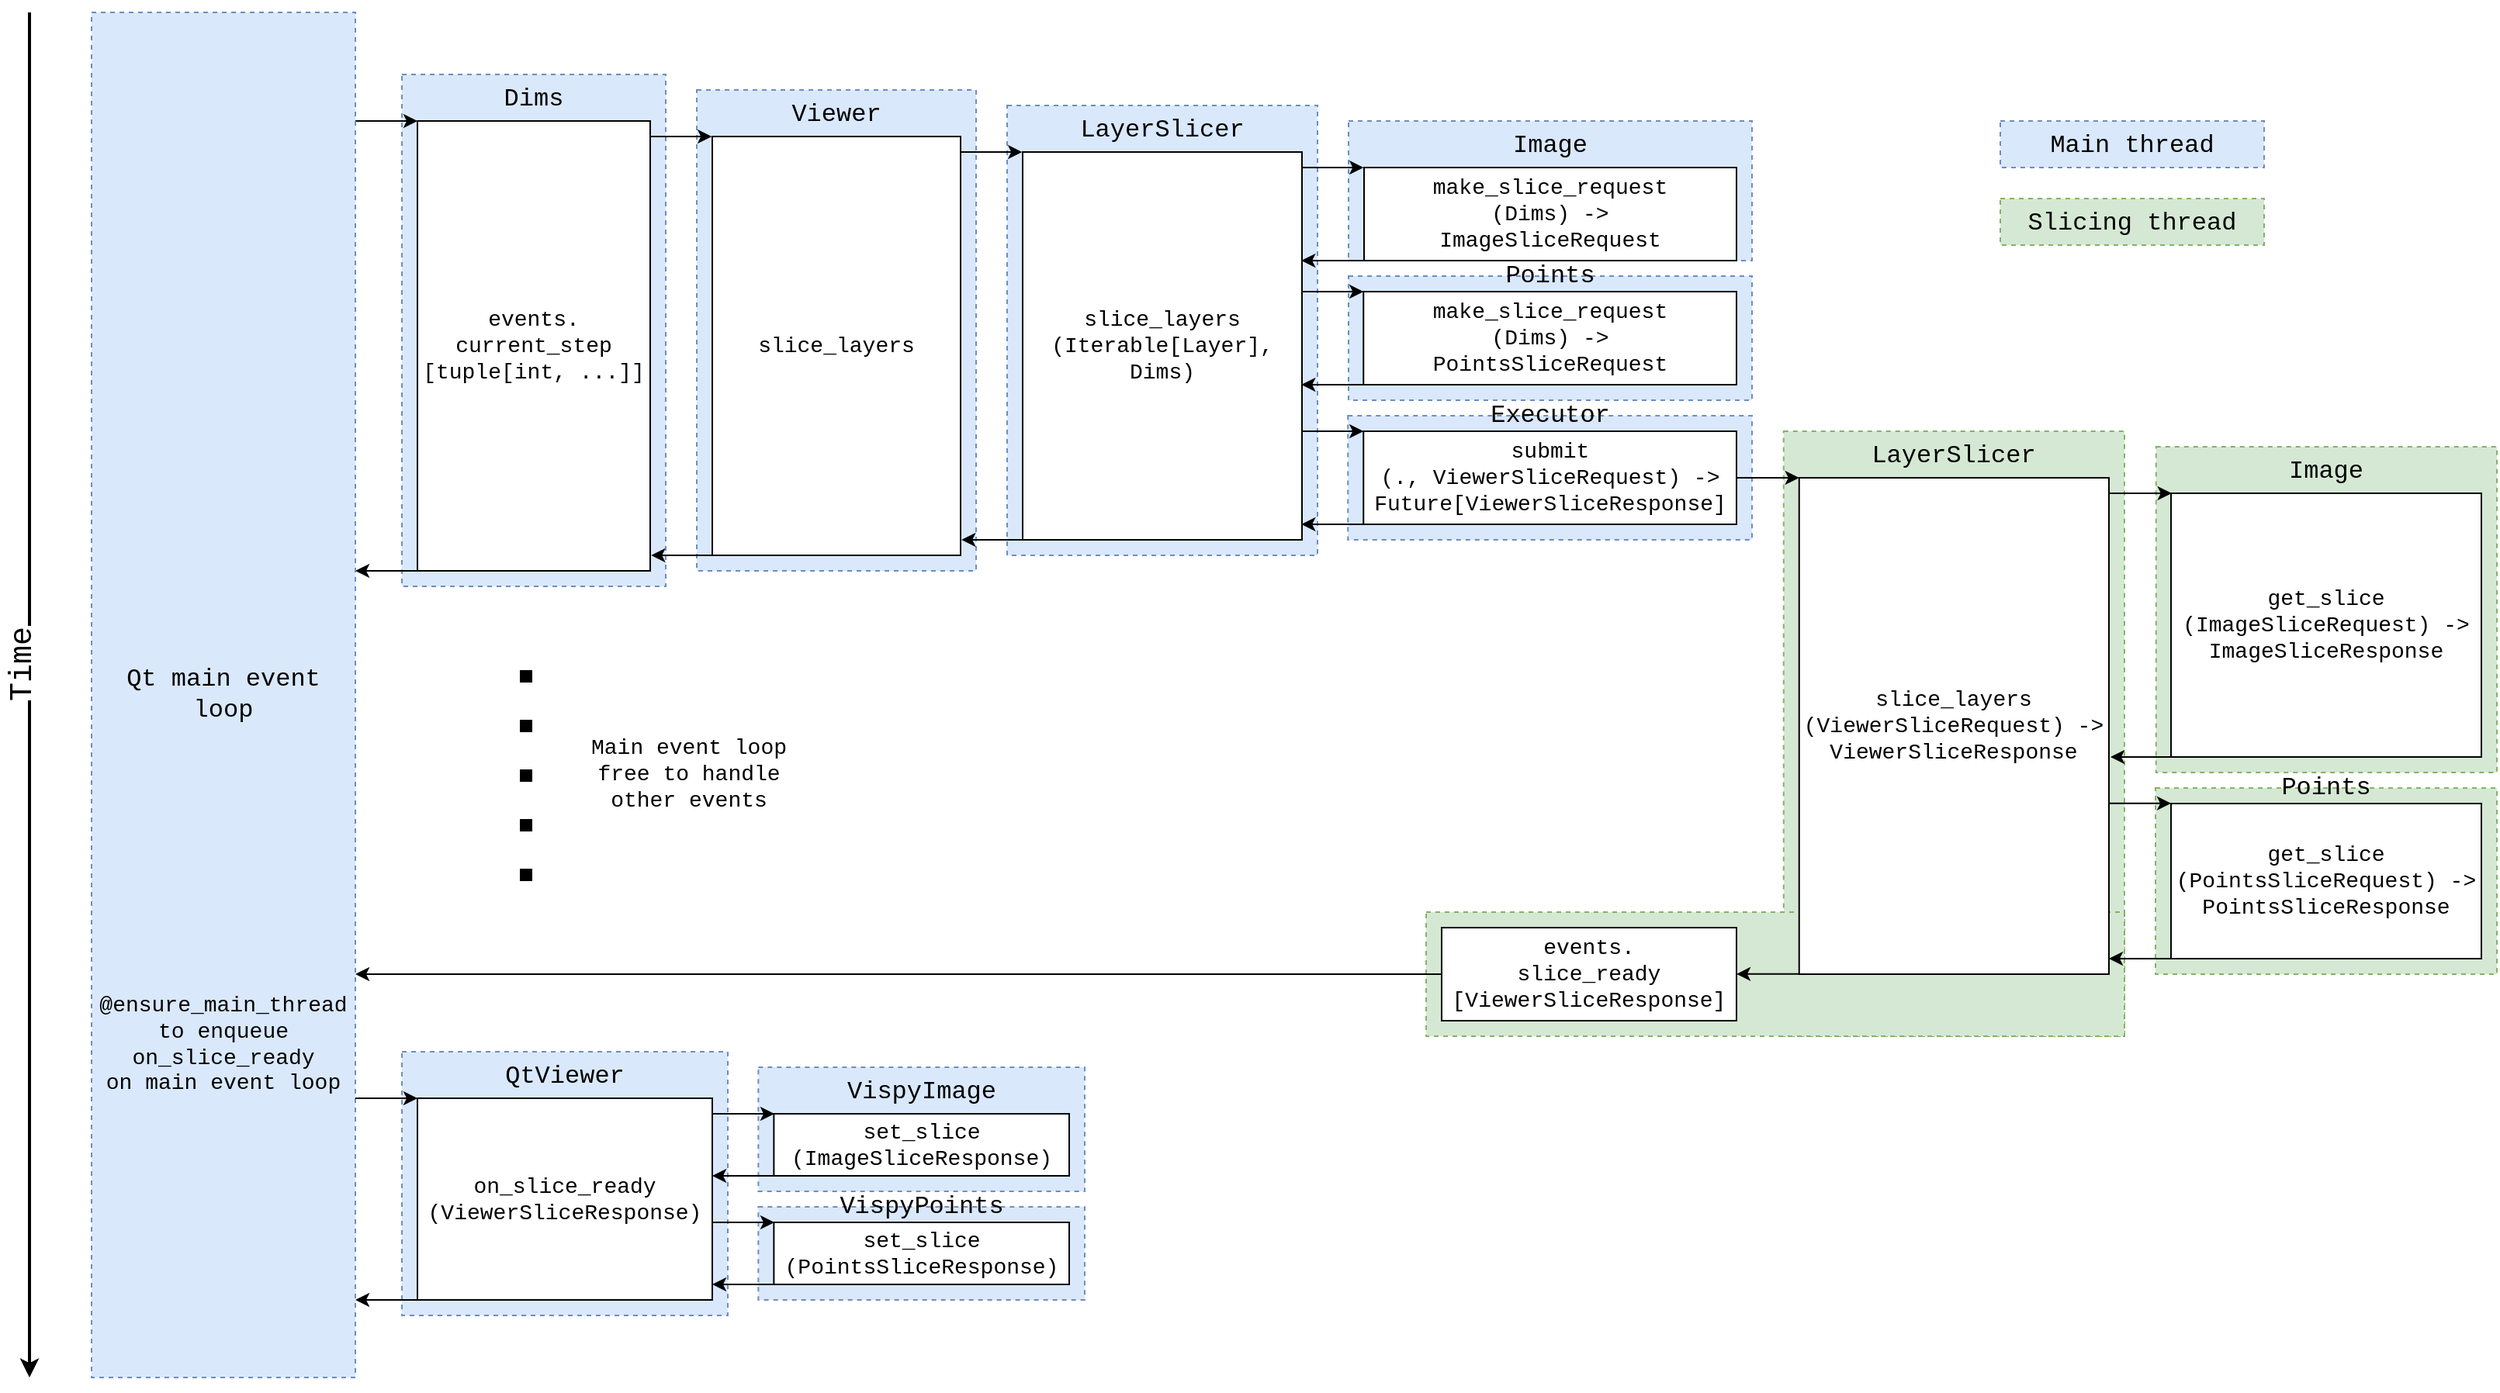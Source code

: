 <mxfile version="20.3.1" type="github"><diagram id="Yj_vzEqTpsTSU6RkFpzm" name="Page-1"><mxGraphModel dx="1426" dy="801" grid="1" gridSize="10" guides="1" tooltips="1" connect="1" arrows="1" fold="1" page="1" pageScale="1" pageWidth="850" pageHeight="1100" math="0" shadow="0"><root><mxCell id="0"/><mxCell id="1" parent="0"/><mxCell id="ODCxSDIAOIF_QO2Thnrf-43" value="VispyPoints" style="rounded=0;whiteSpace=wrap;html=1;verticalAlign=top;align=center;spacingLeft=0;spacingTop=-16;dashed=1;fillColor=#dae8fc;strokeColor=#6c8ebf;fontSize=16;horizontal=1;fontFamily=Courier New;" parent="1" vertex="1"><mxGeometry x="509.68" y="830" width="210.32" height="60" as="geometry"/></mxCell><mxCell id="ODCxSDIAOIF_QO2Thnrf-13" value="LayerSlicer" style="rounded=0;whiteSpace=wrap;html=1;verticalAlign=top;align=center;spacingLeft=0;spacingTop=0;dashed=1;fillColor=#d5e8d4;strokeColor=#82b366;fontSize=16;fontFamily=Courier New;" parent="1" vertex="1"><mxGeometry x="1170.38" y="330" width="219.62" height="390" as="geometry"/></mxCell><mxCell id="WacXzg7qdyJpNJZn4_8L-21" value="" style="rounded=0;whiteSpace=wrap;html=1;verticalAlign=top;align=center;spacingLeft=0;spacingTop=0;dashed=1;fillColor=#d5e8d4;strokeColor=#82b366;fontSize=16;borderRight=none;fontFamily=Courier New;" parent="1" vertex="1"><mxGeometry x="940" y="640" width="450" height="80" as="geometry"/></mxCell><mxCell id="ODCxSDIAOIF_QO2Thnrf-40" value="VispyImage" style="rounded=0;whiteSpace=wrap;html=1;verticalAlign=top;align=center;spacingLeft=0;spacingTop=0;dashed=1;fillColor=#dae8fc;strokeColor=#6c8ebf;fontSize=16;horizontal=1;fontFamily=Courier New;" parent="1" vertex="1"><mxGeometry x="509.68" y="740" width="210.32" height="80" as="geometry"/></mxCell><mxCell id="ODCxSDIAOIF_QO2Thnrf-18" value="Points" style="rounded=0;whiteSpace=wrap;html=1;verticalAlign=top;align=center;spacingLeft=0;spacingTop=-16;dashed=1;fillColor=#d5e8d4;horizontal=1;strokeColor=#82b366;fontSize=16;fontFamily=Courier New;" parent="1" vertex="1"><mxGeometry x="1410" y="560" width="220" height="120" as="geometry"/></mxCell><mxCell id="ODCxSDIAOIF_QO2Thnrf-16" value="Image" style="rounded=0;whiteSpace=wrap;html=1;verticalAlign=top;align=center;spacingLeft=0;spacingTop=0;dashed=1;fillColor=#d5e8d4;horizontal=1;strokeColor=#82b366;fontSize=16;fontFamily=Courier New;" parent="1" vertex="1"><mxGeometry x="1410.38" y="340" width="219.62" height="210" as="geometry"/></mxCell><mxCell id="ODCxSDIAOIF_QO2Thnrf-6" value="Points" style="rounded=0;whiteSpace=wrap;html=1;verticalAlign=top;align=center;spacingLeft=0;spacingTop=-16;dashed=1;fillColor=#dae8fc;horizontal=1;strokeColor=#6c8ebf;fontSize=16;fontFamily=Courier New;" parent="1" vertex="1"><mxGeometry x="890" y="230" width="260" height="80" as="geometry"/></mxCell><mxCell id="ODCxSDIAOIF_QO2Thnrf-4" value="Image" style="rounded=0;whiteSpace=wrap;html=1;verticalAlign=top;align=center;spacingLeft=0;spacingTop=0;dashed=1;fillColor=#dae8fc;horizontal=1;strokeColor=#6c8ebf;fontSize=16;fontFamily=Courier New;" parent="1" vertex="1"><mxGeometry x="890" y="130" width="260" height="90" as="geometry"/></mxCell><mxCell id="ODCxSDIAOIF_QO2Thnrf-2" value="LayerSlicer" style="rounded=0;whiteSpace=wrap;html=1;verticalAlign=top;align=center;spacingLeft=0;spacingTop=0;dashed=1;fillColor=#dae8fc;strokeColor=#6c8ebf;fontSize=16;fontFamily=Courier New;" parent="1" vertex="1"><mxGeometry x="670" y="120" width="200" height="290" as="geometry"/></mxCell><mxCell id="6yyRVk2ILkX0JGuf4gln-4" value="Viewer" style="rounded=0;whiteSpace=wrap;html=1;verticalAlign=top;align=center;spacingLeft=0;spacingTop=0;dashed=1;fillColor=#dae8fc;strokeColor=#6c8ebf;fontSize=16;fontFamily=Courier New;" parent="1" vertex="1"><mxGeometry x="470" y="110" width="180" height="310" as="geometry"/></mxCell><mxCell id="6yyRVk2ILkX0JGuf4gln-6" value="slice_layers" style="rounded=0;whiteSpace=wrap;html=1;fontSize=14;fontFamily=Courier New;" parent="1" vertex="1"><mxGeometry x="480" y="140" width="160" height="270" as="geometry"/></mxCell><mxCell id="6yyRVk2ILkX0JGuf4gln-2" value="Dims" style="rounded=0;whiteSpace=wrap;html=1;verticalAlign=top;align=center;spacingLeft=0;spacingTop=0;dashed=1;fillColor=#dae8fc;strokeColor=#6c8ebf;fontSize=16;fontFamily=Courier New;" parent="1" vertex="1"><mxGeometry x="280" y="100" width="170" height="330" as="geometry"/></mxCell><mxCell id="6yyRVk2ILkX0JGuf4gln-3" value="events.&lt;br style=&quot;font-size: 14px;&quot;&gt;current_step&lt;br style=&quot;font-size: 14px;&quot;&gt;[tuple[int, ...]]" style="rounded=0;whiteSpace=wrap;html=1;fontSize=14;fontFamily=Courier New;" parent="1" vertex="1"><mxGeometry x="290" y="130" width="150" height="290" as="geometry"/></mxCell><mxCell id="6yyRVk2ILkX0JGuf4gln-54" value="" style="endArrow=classic;html=1;rounded=0;fontSize=16;fontFamily=Courier New;" parent="1" edge="1"><mxGeometry width="50" height="50" relative="1" as="geometry"><mxPoint x="250.0" y="130" as="sourcePoint"/><mxPoint x="290.0" y="130" as="targetPoint"/></mxGeometry></mxCell><mxCell id="6yyRVk2ILkX0JGuf4gln-55" value="" style="endArrow=classic;html=1;rounded=0;fontSize=16;fontFamily=Courier New;" parent="1" edge="1"><mxGeometry width="50" height="50" relative="1" as="geometry"><mxPoint x="439.62" y="140" as="sourcePoint"/><mxPoint x="479.62" y="140" as="targetPoint"/></mxGeometry></mxCell><mxCell id="6yyRVk2ILkX0JGuf4gln-56" value="" style="endArrow=classic;html=1;rounded=0;fontSize=16;fontFamily=Courier New;" parent="1" edge="1"><mxGeometry width="50" height="50" relative="1" as="geometry"><mxPoint x="639.62" y="150" as="sourcePoint"/><mxPoint x="679.62" y="150" as="targetPoint"/></mxGeometry></mxCell><mxCell id="6yyRVk2ILkX0JGuf4gln-69" value="" style="endArrow=classic;html=1;rounded=0;fontSize=16;fontFamily=Courier New;" parent="1" edge="1"><mxGeometry width="50" height="50" relative="1" as="geometry"><mxPoint x="480.63" y="410.0" as="sourcePoint"/><mxPoint x="440.63" y="410.0" as="targetPoint"/></mxGeometry></mxCell><mxCell id="6yyRVk2ILkX0JGuf4gln-70" value="" style="endArrow=classic;html=1;rounded=0;fontSize=16;fontFamily=Courier New;" parent="1" edge="1"><mxGeometry width="50" height="50" relative="1" as="geometry"><mxPoint x="290.0" y="420.0" as="sourcePoint"/><mxPoint x="250.0" y="420.0" as="targetPoint"/></mxGeometry></mxCell><mxCell id="ODCxSDIAOIF_QO2Thnrf-1" value="slice_layers&lt;br style=&quot;font-size: 14px;&quot;&gt;(Iterable[Layer], Dims)" style="rounded=0;whiteSpace=wrap;html=1;fontSize=14;fontFamily=Courier New;" parent="1" vertex="1"><mxGeometry x="680" y="150" width="180" height="250" as="geometry"/></mxCell><mxCell id="ODCxSDIAOIF_QO2Thnrf-5" value="make_slice_request&lt;br style=&quot;font-size: 14px;&quot;&gt;(Dims) -&amp;gt;&lt;br style=&quot;font-size: 14px;&quot;&gt;ImageSliceRequest" style="rounded=0;whiteSpace=wrap;html=1;fontSize=14;fontFamily=Courier New;" parent="1" vertex="1"><mxGeometry x="900" y="160" width="240" height="60" as="geometry"/></mxCell><mxCell id="ODCxSDIAOIF_QO2Thnrf-8" value="Executor" style="rounded=0;whiteSpace=wrap;html=1;verticalAlign=top;align=center;spacingLeft=0;spacingTop=-16;dashed=1;fillColor=#dae8fc;horizontal=1;strokeColor=#6c8ebf;fontSize=16;fontFamily=Courier New;" parent="1" vertex="1"><mxGeometry x="889.62" y="320" width="260.38" height="80" as="geometry"/></mxCell><mxCell id="ODCxSDIAOIF_QO2Thnrf-9" value="submit&lt;br style=&quot;font-size: 14px;&quot;&gt;(., ViewerSliceRequest) -&amp;gt;&lt;br style=&quot;font-size: 14px;&quot;&gt;Future[ViewerSliceResponse]" style="rounded=0;whiteSpace=wrap;html=1;fontSize=14;fontFamily=Courier New;" parent="1" vertex="1"><mxGeometry x="899.62" y="330" width="240.38" height="60" as="geometry"/></mxCell><mxCell id="ODCxSDIAOIF_QO2Thnrf-10" value="" style="endArrow=classic;html=1;rounded=0;fontSize=16;fontFamily=Courier New;" parent="1" edge="1"><mxGeometry width="50" height="50" relative="1" as="geometry"><mxPoint x="899.62" y="390.0" as="sourcePoint"/><mxPoint x="859.62" y="390.0" as="targetPoint"/></mxGeometry></mxCell><mxCell id="ODCxSDIAOIF_QO2Thnrf-11" value="" style="endArrow=classic;html=1;rounded=0;fontSize=16;fontFamily=Courier New;" parent="1" edge="1"><mxGeometry width="50" height="50" relative="1" as="geometry"><mxPoint x="859.62" y="330.0" as="sourcePoint"/><mxPoint x="899.62" y="330.0" as="targetPoint"/></mxGeometry></mxCell><mxCell id="ODCxSDIAOIF_QO2Thnrf-12" value="slice_layers&lt;br style=&quot;font-size: 14px;&quot;&gt;(ViewerSliceRequest) -&amp;gt;&lt;br style=&quot;font-size: 14px;&quot;&gt;ViewerSliceResponse" style="rounded=0;whiteSpace=wrap;html=1;fontSize=14;fontFamily=Courier New;" parent="1" vertex="1"><mxGeometry x="1180.38" y="360" width="199.62" height="320" as="geometry"/></mxCell><mxCell id="ODCxSDIAOIF_QO2Thnrf-15" value="get_slice&lt;br style=&quot;font-size: 14px;&quot;&gt;(ImageSliceRequest) -&amp;gt; ImageSliceResponse" style="rounded=0;whiteSpace=wrap;html=1;fontSize=14;fontFamily=Courier New;" parent="1" vertex="1"><mxGeometry x="1420" y="370" width="200" height="170" as="geometry"/></mxCell><mxCell id="ODCxSDIAOIF_QO2Thnrf-17" value="get_slice&lt;br style=&quot;font-size: 14px;&quot;&gt;(PointsSliceRequest) -&amp;gt; PointsSliceResponse" style="rounded=0;whiteSpace=wrap;html=1;fontSize=14;fontFamily=Courier New;" parent="1" vertex="1"><mxGeometry x="1420" y="570" width="200" height="100" as="geometry"/></mxCell><mxCell id="ODCxSDIAOIF_QO2Thnrf-19" value="" style="endArrow=classic;html=1;rounded=0;fontSize=16;fontFamily=Courier New;" parent="1" edge="1"><mxGeometry width="50" height="50" relative="1" as="geometry"><mxPoint x="1380.38" y="370" as="sourcePoint"/><mxPoint x="1420.38" y="370" as="targetPoint"/></mxGeometry></mxCell><mxCell id="ODCxSDIAOIF_QO2Thnrf-20" value="" style="endArrow=classic;html=1;rounded=0;fontSize=16;fontFamily=Courier New;" parent="1" edge="1"><mxGeometry width="50" height="50" relative="1" as="geometry"><mxPoint x="680.62" y="400.0" as="sourcePoint"/><mxPoint x="640.62" y="400.0" as="targetPoint"/></mxGeometry></mxCell><mxCell id="ODCxSDIAOIF_QO2Thnrf-21" value="" style="endArrow=classic;html=1;rounded=0;fontSize=16;fontFamily=Courier New;" parent="1" edge="1"><mxGeometry width="50" height="50" relative="1" as="geometry"><mxPoint x="1380" y="569.93" as="sourcePoint"/><mxPoint x="1420" y="569.93" as="targetPoint"/></mxGeometry></mxCell><mxCell id="ODCxSDIAOIF_QO2Thnrf-22" value="" style="endArrow=classic;html=1;rounded=0;fontSize=16;fontFamily=Courier New;" parent="1" edge="1"><mxGeometry width="50" height="50" relative="1" as="geometry"><mxPoint x="1420" y="670.0" as="sourcePoint"/><mxPoint x="1380" y="670.0" as="targetPoint"/></mxGeometry></mxCell><mxCell id="ODCxSDIAOIF_QO2Thnrf-24" value="" style="endArrow=classic;html=1;rounded=0;fontSize=16;fontFamily=Courier New;" parent="1" edge="1"><mxGeometry width="50" height="50" relative="1" as="geometry"><mxPoint x="1421" y="540.0" as="sourcePoint"/><mxPoint x="1381" y="540.0" as="targetPoint"/></mxGeometry></mxCell><mxCell id="ODCxSDIAOIF_QO2Thnrf-25" value="QtViewer" style="rounded=0;whiteSpace=wrap;html=1;verticalAlign=top;align=center;spacingLeft=0;spacingTop=0;dashed=1;fillColor=#dae8fc;strokeColor=#6c8ebf;fontSize=16;fontFamily=Courier New;" parent="1" vertex="1"><mxGeometry x="280" y="730" width="210" height="170" as="geometry"/></mxCell><mxCell id="ODCxSDIAOIF_QO2Thnrf-26" value="on_slice_ready&lt;br style=&quot;font-size: 14px;&quot;&gt;(ViewerSliceResponse)" style="rounded=0;whiteSpace=wrap;html=1;fontSize=14;fontFamily=Courier New;" parent="1" vertex="1"><mxGeometry x="290" y="760" width="190" height="130" as="geometry"/></mxCell><mxCell id="ODCxSDIAOIF_QO2Thnrf-31" value="events.&lt;br style=&quot;font-size: 14px;&quot;&gt;slice_ready&lt;br style=&quot;font-size: 14px;&quot;&gt;[ViewerSliceResponse]" style="rounded=0;whiteSpace=wrap;html=1;fontSize=14;fontFamily=Courier New;" parent="1" vertex="1"><mxGeometry x="950" y="650" width="190" height="60" as="geometry"/></mxCell><mxCell id="ODCxSDIAOIF_QO2Thnrf-39" value="set_slice&lt;br style=&quot;font-size: 14px;&quot;&gt;(ImageSliceResponse)" style="rounded=0;whiteSpace=wrap;html=1;fontSize=14;fontFamily=Courier New;" parent="1" vertex="1"><mxGeometry x="519.68" y="770" width="190.32" height="40" as="geometry"/></mxCell><mxCell id="ODCxSDIAOIF_QO2Thnrf-41" value="" style="endArrow=classic;html=1;rounded=0;fontSize=16;fontFamily=Courier New;" parent="1" edge="1"><mxGeometry width="50" height="50" relative="1" as="geometry"><mxPoint x="520.0" y="810.0" as="sourcePoint"/><mxPoint x="480.0" y="810.0" as="targetPoint"/></mxGeometry></mxCell><mxCell id="ODCxSDIAOIF_QO2Thnrf-42" value="" style="endArrow=classic;html=1;rounded=0;fontSize=16;fontFamily=Courier New;" parent="1" edge="1"><mxGeometry width="50" height="50" relative="1" as="geometry"><mxPoint x="480" y="770" as="sourcePoint"/><mxPoint x="520" y="770" as="targetPoint"/></mxGeometry></mxCell><mxCell id="ODCxSDIAOIF_QO2Thnrf-44" value="set_slice&lt;br style=&quot;font-size: 14px;&quot;&gt;(PointsSliceResponse)" style="rounded=0;whiteSpace=wrap;html=1;fontSize=14;fontFamily=Courier New;" parent="1" vertex="1"><mxGeometry x="519.68" y="840" width="190.32" height="40" as="geometry"/></mxCell><mxCell id="ODCxSDIAOIF_QO2Thnrf-45" value="" style="endArrow=classic;html=1;rounded=0;fontSize=16;fontFamily=Courier New;" parent="1" edge="1"><mxGeometry width="50" height="50" relative="1" as="geometry"><mxPoint x="520.0" y="880.0" as="sourcePoint"/><mxPoint x="480.0" y="880.0" as="targetPoint"/></mxGeometry></mxCell><mxCell id="ODCxSDIAOIF_QO2Thnrf-46" value="" style="endArrow=classic;html=1;rounded=0;fontSize=16;fontFamily=Courier New;" parent="1" edge="1"><mxGeometry width="50" height="50" relative="1" as="geometry"><mxPoint x="480.0" y="840" as="sourcePoint"/><mxPoint x="520.0" y="840" as="targetPoint"/></mxGeometry></mxCell><mxCell id="ODCxSDIAOIF_QO2Thnrf-47" value="Main thread" style="rounded=0;whiteSpace=wrap;html=1;verticalAlign=top;align=center;spacingLeft=0;spacingTop=0;dashed=1;fillColor=#dae8fc;strokeColor=#6c8ebf;fontFamily=Courier New;fontSize=16;" parent="1" vertex="1"><mxGeometry x="1310" y="130" width="170" height="30" as="geometry"/></mxCell><mxCell id="ODCxSDIAOIF_QO2Thnrf-48" value="Slicing thread" style="rounded=0;whiteSpace=wrap;html=1;verticalAlign=top;align=center;spacingLeft=0;spacingTop=0;dashed=1;fillColor=#d5e8d4;strokeColor=#82b366;fontFamily=Courier New;fontSize=16;" parent="1" vertex="1"><mxGeometry x="1310" y="180" width="170" height="30" as="geometry"/></mxCell><mxCell id="WacXzg7qdyJpNJZn4_8L-6" value="" style="endArrow=classic;html=1;rounded=0;fontSize=16;fontFamily=Courier New;" parent="1" edge="1"><mxGeometry width="50" height="50" relative="1" as="geometry"><mxPoint x="859.62" y="160" as="sourcePoint"/><mxPoint x="899.62" y="160" as="targetPoint"/></mxGeometry></mxCell><mxCell id="WacXzg7qdyJpNJZn4_8L-7" value="" style="endArrow=classic;html=1;rounded=0;fontSize=16;fontFamily=Courier New;" parent="1" edge="1"><mxGeometry width="50" height="50" relative="1" as="geometry"><mxPoint x="899.62" y="220.0" as="sourcePoint"/><mxPoint x="859.62" y="220.0" as="targetPoint"/></mxGeometry></mxCell><mxCell id="WacXzg7qdyJpNJZn4_8L-8" value="" style="endArrow=classic;html=1;rounded=0;fontSize=16;fontFamily=Courier New;" parent="1" edge="1"><mxGeometry width="50" height="50" relative="1" as="geometry"><mxPoint x="859.62" y="240" as="sourcePoint"/><mxPoint x="899.62" y="240" as="targetPoint"/></mxGeometry></mxCell><mxCell id="WacXzg7qdyJpNJZn4_8L-9" value="" style="endArrow=classic;html=1;rounded=0;fontSize=16;fontFamily=Courier New;" parent="1" edge="1"><mxGeometry width="50" height="50" relative="1" as="geometry"><mxPoint x="899.62" y="300.0" as="sourcePoint"/><mxPoint x="859.62" y="300.0" as="targetPoint"/></mxGeometry></mxCell><mxCell id="WacXzg7qdyJpNJZn4_8L-10" value="" style="endArrow=classic;html=1;rounded=0;fontSize=20;strokeWidth=2;fontFamily=Courier New;" parent="1" edge="1"><mxGeometry width="50" height="50" relative="1" as="geometry"><mxPoint x="40" y="60" as="sourcePoint"/><mxPoint x="40" y="940" as="targetPoint"/></mxGeometry></mxCell><mxCell id="WacXzg7qdyJpNJZn4_8L-11" value="&lt;font style=&quot;font-size: 20px;&quot;&gt;Time&lt;/font&gt;" style="edgeLabel;html=1;align=center;verticalAlign=middle;resizable=0;points=[];fontSize=24;horizontal=0;fontFamily=Courier New;" parent="WacXzg7qdyJpNJZn4_8L-10" vertex="1" connectable="0"><mxGeometry x="-0.044" y="-5" relative="1" as="geometry"><mxPoint as="offset"/></mxGeometry></mxCell><mxCell id="WacXzg7qdyJpNJZn4_8L-12" value="Qt main event loop" style="rounded=0;whiteSpace=wrap;html=1;verticalAlign=middle;align=center;spacingLeft=0;spacingTop=0;dashed=1;fillColor=#dae8fc;strokeColor=#6c8ebf;fontSize=16;horizontal=1;fontFamily=Courier New;" parent="1" vertex="1"><mxGeometry x="80" y="60" width="170" height="880" as="geometry"/></mxCell><mxCell id="WacXzg7qdyJpNJZn4_8L-16" value="" style="endArrow=classic;html=1;rounded=0;fontSize=16;fontFamily=Courier New;" parent="1" edge="1"><mxGeometry width="50" height="50" relative="1" as="geometry"><mxPoint x="950" y="680" as="sourcePoint"/><mxPoint x="250" y="680" as="targetPoint"/></mxGeometry></mxCell><mxCell id="WacXzg7qdyJpNJZn4_8L-17" value="" style="endArrow=classic;html=1;rounded=0;fontSize=16;fontFamily=Courier New;" parent="1" edge="1"><mxGeometry width="50" height="50" relative="1" as="geometry"><mxPoint x="250" y="760" as="sourcePoint"/><mxPoint x="290" y="760" as="targetPoint"/></mxGeometry></mxCell><mxCell id="WacXzg7qdyJpNJZn4_8L-18" value="" style="endArrow=classic;html=1;rounded=0;fontSize=16;fontFamily=Courier New;" parent="1" edge="1"><mxGeometry width="50" height="50" relative="1" as="geometry"><mxPoint x="290.0" y="890.0" as="sourcePoint"/><mxPoint x="250.0" y="890.0" as="targetPoint"/></mxGeometry></mxCell><mxCell id="WacXzg7qdyJpNJZn4_8L-20" value="" style="endArrow=classic;html=1;rounded=0;fontSize=16;fontFamily=Courier New;" parent="1" edge="1"><mxGeometry width="50" height="50" relative="1" as="geometry"><mxPoint x="1140.38" y="360" as="sourcePoint"/><mxPoint x="1180.38" y="360" as="targetPoint"/></mxGeometry></mxCell><mxCell id="WacXzg7qdyJpNJZn4_8L-23" value="" style="endArrow=classic;html=1;rounded=0;fontSize=16;fontFamily=Courier New;" parent="1" edge="1"><mxGeometry width="50" height="50" relative="1" as="geometry"><mxPoint x="1180" y="679.92" as="sourcePoint"/><mxPoint x="1140" y="679.92" as="targetPoint"/></mxGeometry></mxCell><mxCell id="WacXzg7qdyJpNJZn4_8L-53" value="make_slice_request&lt;br style=&quot;font-size: 14px;&quot;&gt;(Dims) -&amp;gt;&lt;br style=&quot;font-size: 14px;&quot;&gt;PointsSliceRequest" style="rounded=0;whiteSpace=wrap;html=1;fontSize=14;fontFamily=Courier New;" parent="1" vertex="1"><mxGeometry x="899.62" y="240" width="240.38" height="60" as="geometry"/></mxCell><mxCell id="G7ooaP1NA_x7wRefDReL-1" value="" style="endArrow=none;dashed=1;html=1;dashPattern=1 3;strokeWidth=8;rounded=0;" parent="1" edge="1"><mxGeometry width="50" height="50" relative="1" as="geometry"><mxPoint x="360" y="620" as="sourcePoint"/><mxPoint x="360" y="460" as="targetPoint"/></mxGeometry></mxCell><mxCell id="G7ooaP1NA_x7wRefDReL-2" value="&lt;font face=&quot;Courier New&quot; style=&quot;font-size: 14px;&quot;&gt;Main event loop free to handle other events&lt;/font&gt;" style="text;html=1;strokeColor=none;fillColor=none;align=center;verticalAlign=middle;whiteSpace=wrap;rounded=0;" parent="1" vertex="1"><mxGeometry x="390" y="506" width="150" height="90" as="geometry"/></mxCell><mxCell id="G7ooaP1NA_x7wRefDReL-3" value="&lt;font face=&quot;Courier New&quot; style=&quot;font-size: 14px;&quot;&gt;@ensure_main_thread to enqueue on_slice_ready&lt;br&gt;on main event loop&lt;br&gt;&lt;/font&gt;" style="text;html=1;strokeColor=none;fillColor=none;align=center;verticalAlign=middle;whiteSpace=wrap;rounded=0;" parent="1" vertex="1"><mxGeometry x="80" y="680" width="170" height="90" as="geometry"/></mxCell></root></mxGraphModel></diagram></mxfile>